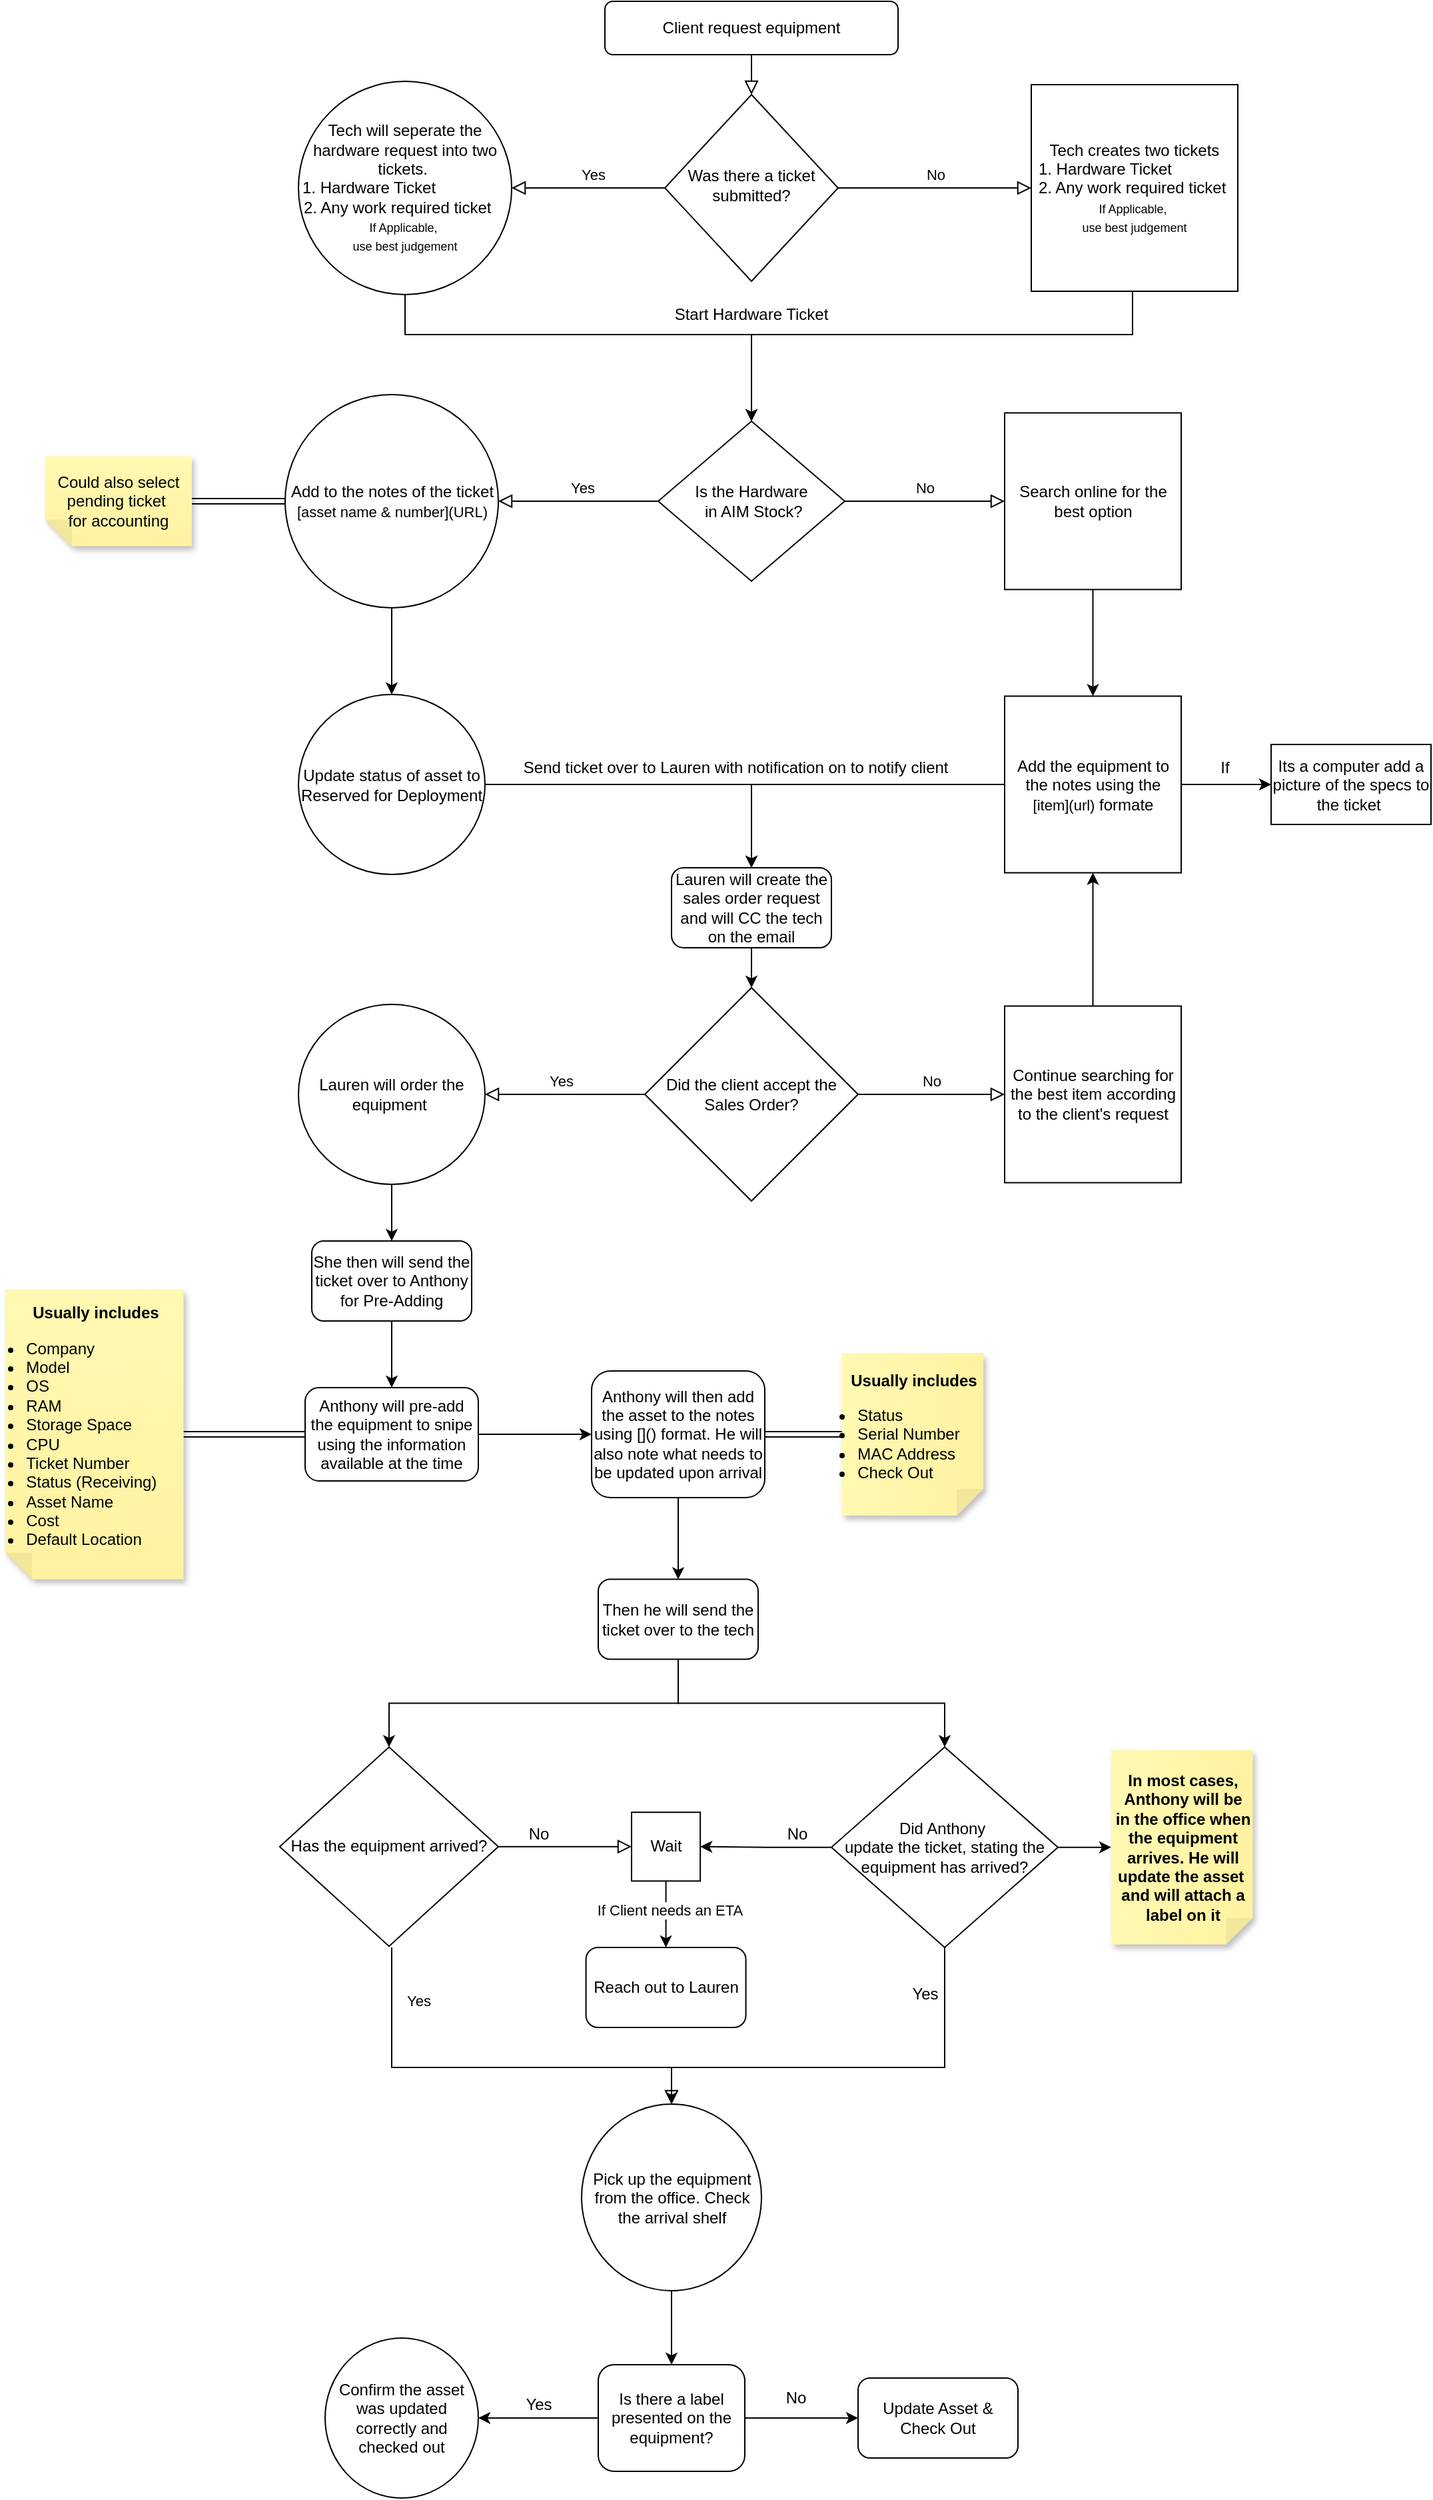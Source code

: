 <mxfile version="24.6.5" type="github">
  <diagram id="C5RBs43oDa-KdzZeNtuy" name="Page-1">
    <mxGraphModel dx="2549" dy="961" grid="1" gridSize="10" guides="1" tooltips="1" connect="1" arrows="1" fold="1" page="1" pageScale="1" pageWidth="827" pageHeight="1169" math="0" shadow="0">
      <root>
        <mxCell id="WIyWlLk6GJQsqaUBKTNV-0" />
        <mxCell id="WIyWlLk6GJQsqaUBKTNV-1" parent="WIyWlLk6GJQsqaUBKTNV-0" />
        <mxCell id="WIyWlLk6GJQsqaUBKTNV-2" value="" style="rounded=0;html=1;jettySize=auto;orthogonalLoop=1;fontSize=11;endArrow=block;endFill=0;endSize=8;strokeWidth=1;shadow=0;labelBackgroundColor=none;edgeStyle=orthogonalEdgeStyle;entryX=0.5;entryY=0;entryDx=0;entryDy=0;" parent="WIyWlLk6GJQsqaUBKTNV-1" source="WIyWlLk6GJQsqaUBKTNV-3" target="WIyWlLk6GJQsqaUBKTNV-6" edge="1">
          <mxGeometry relative="1" as="geometry" />
        </mxCell>
        <mxCell id="WIyWlLk6GJQsqaUBKTNV-3" value="Client request equipment" style="rounded=1;whiteSpace=wrap;html=1;fontSize=12;glass=0;strokeWidth=1;shadow=0;" parent="WIyWlLk6GJQsqaUBKTNV-1" vertex="1">
          <mxGeometry x="270" y="10" width="220" height="40" as="geometry" />
        </mxCell>
        <mxCell id="WIyWlLk6GJQsqaUBKTNV-4" value="Yes" style="rounded=0;html=1;jettySize=auto;orthogonalLoop=1;fontSize=11;endArrow=block;endFill=0;endSize=8;strokeWidth=1;shadow=0;labelBackgroundColor=none;edgeStyle=orthogonalEdgeStyle;entryX=1;entryY=0.5;entryDx=0;entryDy=0;" parent="WIyWlLk6GJQsqaUBKTNV-1" source="WIyWlLk6GJQsqaUBKTNV-6" target="AWEgeMBO9_SoQ7ImMLee-7" edge="1">
          <mxGeometry x="-0.053" y="-10" relative="1" as="geometry">
            <mxPoint as="offset" />
            <mxPoint x="190" y="125" as="targetPoint" />
          </mxGeometry>
        </mxCell>
        <mxCell id="WIyWlLk6GJQsqaUBKTNV-6" value="Was there a ticket submitted?" style="rhombus;whiteSpace=wrap;html=1;shadow=0;fontFamily=Helvetica;fontSize=12;align=center;strokeWidth=1;spacing=6;spacingTop=-4;" parent="WIyWlLk6GJQsqaUBKTNV-1" vertex="1">
          <mxGeometry x="315" y="80" width="130" height="140" as="geometry" />
        </mxCell>
        <mxCell id="AWEgeMBO9_SoQ7ImMLee-3" value="No" style="edgeStyle=orthogonalEdgeStyle;rounded=0;html=1;jettySize=auto;orthogonalLoop=1;fontSize=11;endArrow=block;endFill=0;endSize=8;strokeWidth=1;shadow=0;labelBackgroundColor=none;exitX=1;exitY=0.5;exitDx=0;exitDy=0;entryX=0;entryY=0.5;entryDx=0;entryDy=0;" edge="1" parent="WIyWlLk6GJQsqaUBKTNV-1" source="WIyWlLk6GJQsqaUBKTNV-6" target="AWEgeMBO9_SoQ7ImMLee-10">
          <mxGeometry y="10" relative="1" as="geometry">
            <mxPoint as="offset" />
            <mxPoint x="440" y="140" as="sourcePoint" />
            <mxPoint x="590" y="150" as="targetPoint" />
          </mxGeometry>
        </mxCell>
        <mxCell id="AWEgeMBO9_SoQ7ImMLee-13" style="edgeStyle=orthogonalEdgeStyle;rounded=0;orthogonalLoop=1;jettySize=auto;html=1;exitX=0.5;exitY=1;exitDx=0;exitDy=0;entryX=0.5;entryY=0;entryDx=0;entryDy=0;" edge="1" parent="WIyWlLk6GJQsqaUBKTNV-1" source="AWEgeMBO9_SoQ7ImMLee-7" target="AWEgeMBO9_SoQ7ImMLee-11">
          <mxGeometry relative="1" as="geometry">
            <mxPoint x="380" y="320" as="targetPoint" />
            <mxPoint x="120" y="240" as="sourcePoint" />
            <Array as="points">
              <mxPoint x="120" y="260" />
              <mxPoint x="380" y="260" />
            </Array>
          </mxGeometry>
        </mxCell>
        <mxCell id="AWEgeMBO9_SoQ7ImMLee-7" value="Tech will seperate the hardware request into two tickets.&amp;nbsp;&lt;div&gt;&lt;div style=&quot;text-align: left; margin-top: 0px; margin-right: 0px; margin-left: 2px;&quot;&gt;&lt;span style=&quot;background-color: initial;&quot;&gt;1. Hardware Ticket&lt;/span&gt;&lt;/div&gt;&lt;div&gt;&lt;div style=&quot;text-align: left; margin-left: 3px;&quot;&gt;&lt;span style=&quot;background-color: initial;&quot;&gt;2. Any work required ticket&lt;/span&gt;&lt;/div&gt;&lt;font style=&quot;font-size: 9px;&quot;&gt;If Applicable,&amp;nbsp;&lt;/font&gt;&lt;/div&gt;&lt;div&gt;&lt;font style=&quot;font-size: 9px;&quot;&gt;use best judgement&lt;/font&gt;&lt;br&gt;&lt;/div&gt;&lt;/div&gt;" style="ellipse;whiteSpace=wrap;html=1;aspect=fixed;" vertex="1" parent="WIyWlLk6GJQsqaUBKTNV-1">
          <mxGeometry x="40" y="70" width="160" height="160" as="geometry" />
        </mxCell>
        <mxCell id="AWEgeMBO9_SoQ7ImMLee-12" value="" style="edgeStyle=orthogonalEdgeStyle;rounded=0;orthogonalLoop=1;jettySize=auto;html=1;exitX=0.5;exitY=1;exitDx=0;exitDy=0;" edge="1" parent="WIyWlLk6GJQsqaUBKTNV-1" source="AWEgeMBO9_SoQ7ImMLee-10" target="AWEgeMBO9_SoQ7ImMLee-11">
          <mxGeometry relative="1" as="geometry">
            <Array as="points">
              <mxPoint x="666" y="260" />
              <mxPoint x="380" y="260" />
            </Array>
          </mxGeometry>
        </mxCell>
        <mxCell id="AWEgeMBO9_SoQ7ImMLee-10" value="Tech creates two tickets&lt;br&gt;&lt;div style=&quot;text-align: left;&quot;&gt;&lt;span style=&quot;background-color: initial;&quot;&gt;1. Hardware Ticket&lt;/span&gt;&lt;br&gt;&lt;span style=&quot;background-color: initial;&quot;&gt;2. Any work required ticket&amp;nbsp;&lt;/span&gt;&lt;br&gt;&lt;/div&gt;&lt;div&gt;&lt;div&gt;&lt;font style=&quot;font-size: 9px;&quot;&gt;If Applicable,&amp;nbsp;&lt;/font&gt;&lt;/div&gt;&lt;div&gt;&lt;font style=&quot;font-size: 9px;&quot;&gt;use best judgement&lt;/font&gt;&lt;/div&gt;&lt;/div&gt;" style="whiteSpace=wrap;html=1;aspect=fixed;spacingBottom=0;spacingTop=0;spacing=0;" vertex="1" parent="WIyWlLk6GJQsqaUBKTNV-1">
          <mxGeometry x="590" y="72.5" width="155" height="155" as="geometry" />
        </mxCell>
        <mxCell id="AWEgeMBO9_SoQ7ImMLee-11" value="Is the Hardware&lt;div&gt;&amp;nbsp;in AIM Stock?&lt;/div&gt;" style="rhombus;whiteSpace=wrap;html=1;" vertex="1" parent="WIyWlLk6GJQsqaUBKTNV-1">
          <mxGeometry x="310" y="325" width="140" height="120" as="geometry" />
        </mxCell>
        <mxCell id="AWEgeMBO9_SoQ7ImMLee-15" value="Yes" style="rounded=0;html=1;jettySize=auto;orthogonalLoop=1;fontSize=11;endArrow=block;endFill=0;endSize=8;strokeWidth=1;shadow=0;labelBackgroundColor=none;edgeStyle=orthogonalEdgeStyle;entryX=1;entryY=0.5;entryDx=0;entryDy=0;exitX=0;exitY=0.5;exitDx=0;exitDy=0;" edge="1" parent="WIyWlLk6GJQsqaUBKTNV-1" source="AWEgeMBO9_SoQ7ImMLee-11" target="AWEgeMBO9_SoQ7ImMLee-18">
          <mxGeometry x="-0.053" y="-10" relative="1" as="geometry">
            <mxPoint as="offset" />
            <mxPoint x="300" y="404.58" as="sourcePoint" />
            <mxPoint x="185" y="404.58" as="targetPoint" />
          </mxGeometry>
        </mxCell>
        <mxCell id="AWEgeMBO9_SoQ7ImMLee-17" value="No" style="edgeStyle=orthogonalEdgeStyle;rounded=0;html=1;jettySize=auto;orthogonalLoop=1;fontSize=11;endArrow=block;endFill=0;endSize=8;strokeWidth=1;shadow=0;labelBackgroundColor=none;exitX=1;exitY=0.5;exitDx=0;exitDy=0;entryX=0;entryY=0.5;entryDx=0;entryDy=0;" edge="1" parent="WIyWlLk6GJQsqaUBKTNV-1" source="AWEgeMBO9_SoQ7ImMLee-11" target="AWEgeMBO9_SoQ7ImMLee-19">
          <mxGeometry y="10" relative="1" as="geometry">
            <mxPoint as="offset" />
            <mxPoint x="460" y="404.58" as="sourcePoint" />
            <mxPoint x="615" y="404.58" as="targetPoint" />
          </mxGeometry>
        </mxCell>
        <mxCell id="AWEgeMBO9_SoQ7ImMLee-23" value="" style="edgeStyle=orthogonalEdgeStyle;rounded=0;orthogonalLoop=1;jettySize=auto;html=1;" edge="1" parent="WIyWlLk6GJQsqaUBKTNV-1" source="AWEgeMBO9_SoQ7ImMLee-18" target="AWEgeMBO9_SoQ7ImMLee-22">
          <mxGeometry relative="1" as="geometry" />
        </mxCell>
        <mxCell id="AWEgeMBO9_SoQ7ImMLee-18" value="Add to the notes of the ticket&lt;br&gt;&lt;font style=&quot;font-size: 11px;&quot;&gt;[asset name &amp;amp; number](URL)&lt;/font&gt;" style="ellipse;whiteSpace=wrap;html=1;aspect=fixed;spacingLeft=1;spacingRight=0;" vertex="1" parent="WIyWlLk6GJQsqaUBKTNV-1">
          <mxGeometry x="30" y="305" width="160" height="160" as="geometry" />
        </mxCell>
        <mxCell id="AWEgeMBO9_SoQ7ImMLee-25" value="" style="edgeStyle=orthogonalEdgeStyle;rounded=0;orthogonalLoop=1;jettySize=auto;html=1;" edge="1" parent="WIyWlLk6GJQsqaUBKTNV-1" source="AWEgeMBO9_SoQ7ImMLee-19" target="AWEgeMBO9_SoQ7ImMLee-24">
          <mxGeometry relative="1" as="geometry" />
        </mxCell>
        <mxCell id="AWEgeMBO9_SoQ7ImMLee-19" value="Search online for the best option" style="whiteSpace=wrap;html=1;aspect=fixed;" vertex="1" parent="WIyWlLk6GJQsqaUBKTNV-1">
          <mxGeometry x="570" y="318.75" width="132.5" height="132.5" as="geometry" />
        </mxCell>
        <mxCell id="AWEgeMBO9_SoQ7ImMLee-20" value="Start Hardware Ticket" style="text;strokeColor=none;align=center;fillColor=none;html=1;verticalAlign=middle;whiteSpace=wrap;rounded=0;" vertex="1" parent="WIyWlLk6GJQsqaUBKTNV-1">
          <mxGeometry x="308" y="230" width="144" height="30" as="geometry" />
        </mxCell>
        <mxCell id="AWEgeMBO9_SoQ7ImMLee-40" style="edgeStyle=orthogonalEdgeStyle;rounded=0;orthogonalLoop=1;jettySize=auto;html=1;entryX=0.5;entryY=0;entryDx=0;entryDy=0;" edge="1" parent="WIyWlLk6GJQsqaUBKTNV-1" source="AWEgeMBO9_SoQ7ImMLee-22" target="AWEgeMBO9_SoQ7ImMLee-44">
          <mxGeometry relative="1" as="geometry">
            <mxPoint x="380" y="690" as="targetPoint" />
          </mxGeometry>
        </mxCell>
        <mxCell id="AWEgeMBO9_SoQ7ImMLee-22" value="Update status of asset to&lt;br&gt;Reserved for Deployment" style="ellipse;whiteSpace=wrap;html=1;" vertex="1" parent="WIyWlLk6GJQsqaUBKTNV-1">
          <mxGeometry x="40" y="530" width="140" height="135" as="geometry" />
        </mxCell>
        <mxCell id="AWEgeMBO9_SoQ7ImMLee-30" value="" style="edgeStyle=orthogonalEdgeStyle;rounded=0;orthogonalLoop=1;jettySize=auto;html=1;" edge="1" parent="WIyWlLk6GJQsqaUBKTNV-1" source="AWEgeMBO9_SoQ7ImMLee-24" target="AWEgeMBO9_SoQ7ImMLee-29">
          <mxGeometry relative="1" as="geometry" />
        </mxCell>
        <mxCell id="AWEgeMBO9_SoQ7ImMLee-41" style="edgeStyle=orthogonalEdgeStyle;rounded=0;orthogonalLoop=1;jettySize=auto;html=1;entryX=0.5;entryY=0;entryDx=0;entryDy=0;" edge="1" parent="WIyWlLk6GJQsqaUBKTNV-1" source="AWEgeMBO9_SoQ7ImMLee-24" target="AWEgeMBO9_SoQ7ImMLee-44">
          <mxGeometry relative="1" as="geometry">
            <mxPoint x="380" y="690" as="targetPoint" />
          </mxGeometry>
        </mxCell>
        <mxCell id="AWEgeMBO9_SoQ7ImMLee-24" value="Add the equipment to the notes using the &lt;font style=&quot;font-size: 11px;&quot;&gt;[item](url)&lt;/font&gt; formate" style="whiteSpace=wrap;html=1;aspect=fixed;" vertex="1" parent="WIyWlLk6GJQsqaUBKTNV-1">
          <mxGeometry x="570" y="531.25" width="132.5" height="132.5" as="geometry" />
        </mxCell>
        <mxCell id="AWEgeMBO9_SoQ7ImMLee-29" value="Its a computer add a picture of the specs to the ticket&amp;nbsp;" style="whiteSpace=wrap;html=1;" vertex="1" parent="WIyWlLk6GJQsqaUBKTNV-1">
          <mxGeometry x="770" y="567.5" width="120" height="60" as="geometry" />
        </mxCell>
        <mxCell id="AWEgeMBO9_SoQ7ImMLee-31" value="If" style="text;html=1;align=center;verticalAlign=middle;resizable=0;points=[];autosize=1;strokeColor=none;fillColor=none;" vertex="1" parent="WIyWlLk6GJQsqaUBKTNV-1">
          <mxGeometry x="720" y="570" width="30" height="30" as="geometry" />
        </mxCell>
        <mxCell id="AWEgeMBO9_SoQ7ImMLee-32" value="Could also select pending ticket&amp;nbsp;&lt;div&gt;for accounting&lt;/div&gt;" style="shape=note;whiteSpace=wrap;html=1;backgroundOutline=1;fontColor=#000000;darkOpacity=0.05;fillColor=#FFF9B2;strokeColor=none;fillStyle=solid;direction=west;gradientDirection=north;gradientColor=#FFF2A1;shadow=1;size=20;pointerEvents=1;" vertex="1" parent="WIyWlLk6GJQsqaUBKTNV-1">
          <mxGeometry x="-150" y="351.25" width="110" height="67.5" as="geometry" />
        </mxCell>
        <mxCell id="AWEgeMBO9_SoQ7ImMLee-34" style="edgeStyle=orthogonalEdgeStyle;rounded=0;orthogonalLoop=1;jettySize=auto;html=1;entryX=0;entryY=0.5;entryDx=0;entryDy=0;entryPerimeter=0;shape=link;" edge="1" parent="WIyWlLk6GJQsqaUBKTNV-1" source="AWEgeMBO9_SoQ7ImMLee-18" target="AWEgeMBO9_SoQ7ImMLee-32">
          <mxGeometry relative="1" as="geometry" />
        </mxCell>
        <mxCell id="AWEgeMBO9_SoQ7ImMLee-42" value="Send ticket over to Lauren with notification on to notify client&amp;nbsp;" style="text;strokeColor=none;align=center;fillColor=none;html=1;verticalAlign=middle;whiteSpace=wrap;rounded=0;" vertex="1" parent="WIyWlLk6GJQsqaUBKTNV-1">
          <mxGeometry x="170" y="570" width="400" height="30" as="geometry" />
        </mxCell>
        <mxCell id="AWEgeMBO9_SoQ7ImMLee-48" style="edgeStyle=orthogonalEdgeStyle;rounded=0;orthogonalLoop=1;jettySize=auto;html=1;entryX=0.5;entryY=0;entryDx=0;entryDy=0;" edge="1" parent="WIyWlLk6GJQsqaUBKTNV-1" source="AWEgeMBO9_SoQ7ImMLee-44" target="AWEgeMBO9_SoQ7ImMLee-47">
          <mxGeometry relative="1" as="geometry" />
        </mxCell>
        <mxCell id="AWEgeMBO9_SoQ7ImMLee-44" value="Lauren will create the sales order request and will CC the tech on the email" style="rounded=1;whiteSpace=wrap;html=1;" vertex="1" parent="WIyWlLk6GJQsqaUBKTNV-1">
          <mxGeometry x="320" y="660" width="120" height="60" as="geometry" />
        </mxCell>
        <mxCell id="AWEgeMBO9_SoQ7ImMLee-47" value="Did the client accept the Sales Order?" style="rhombus;whiteSpace=wrap;html=1;" vertex="1" parent="WIyWlLk6GJQsqaUBKTNV-1">
          <mxGeometry x="300" y="750" width="160" height="160" as="geometry" />
        </mxCell>
        <mxCell id="AWEgeMBO9_SoQ7ImMLee-49" value="Yes" style="rounded=0;html=1;jettySize=auto;orthogonalLoop=1;fontSize=11;endArrow=block;endFill=0;endSize=8;strokeWidth=1;shadow=0;labelBackgroundColor=none;edgeStyle=orthogonalEdgeStyle;exitX=0;exitY=0.5;exitDx=0;exitDy=0;entryX=1;entryY=0.5;entryDx=0;entryDy=0;" edge="1" parent="WIyWlLk6GJQsqaUBKTNV-1" source="AWEgeMBO9_SoQ7ImMLee-47" target="AWEgeMBO9_SoQ7ImMLee-51">
          <mxGeometry x="0.057" y="-10" relative="1" as="geometry">
            <mxPoint as="offset" />
            <mxPoint x="280" y="880" as="sourcePoint" />
            <mxPoint x="190" y="880" as="targetPoint" />
            <Array as="points" />
          </mxGeometry>
        </mxCell>
        <mxCell id="AWEgeMBO9_SoQ7ImMLee-50" value="No" style="edgeStyle=orthogonalEdgeStyle;rounded=0;html=1;jettySize=auto;orthogonalLoop=1;fontSize=11;endArrow=block;endFill=0;endSize=8;strokeWidth=1;shadow=0;labelBackgroundColor=none;exitX=1;exitY=0.5;exitDx=0;exitDy=0;entryX=0;entryY=0.5;entryDx=0;entryDy=0;" edge="1" parent="WIyWlLk6GJQsqaUBKTNV-1" source="AWEgeMBO9_SoQ7ImMLee-47" target="AWEgeMBO9_SoQ7ImMLee-52">
          <mxGeometry y="10" relative="1" as="geometry">
            <mxPoint as="offset" />
            <mxPoint x="480" y="880" as="sourcePoint" />
            <mxPoint x="600" y="880" as="targetPoint" />
          </mxGeometry>
        </mxCell>
        <mxCell id="AWEgeMBO9_SoQ7ImMLee-54" style="edgeStyle=orthogonalEdgeStyle;rounded=0;orthogonalLoop=1;jettySize=auto;html=1;entryX=0.5;entryY=0;entryDx=0;entryDy=0;" edge="1" parent="WIyWlLk6GJQsqaUBKTNV-1" source="AWEgeMBO9_SoQ7ImMLee-51" target="AWEgeMBO9_SoQ7ImMLee-53">
          <mxGeometry relative="1" as="geometry" />
        </mxCell>
        <mxCell id="AWEgeMBO9_SoQ7ImMLee-51" value="Lauren will order the equipment&amp;nbsp;" style="ellipse;whiteSpace=wrap;html=1;" vertex="1" parent="WIyWlLk6GJQsqaUBKTNV-1">
          <mxGeometry x="40" y="762.5" width="140" height="135" as="geometry" />
        </mxCell>
        <mxCell id="AWEgeMBO9_SoQ7ImMLee-56" style="edgeStyle=orthogonalEdgeStyle;rounded=0;orthogonalLoop=1;jettySize=auto;html=1;" edge="1" parent="WIyWlLk6GJQsqaUBKTNV-1" source="AWEgeMBO9_SoQ7ImMLee-52" target="AWEgeMBO9_SoQ7ImMLee-24">
          <mxGeometry relative="1" as="geometry" />
        </mxCell>
        <mxCell id="AWEgeMBO9_SoQ7ImMLee-52" value="Continue searching for the best item according to the client&#39;s request" style="whiteSpace=wrap;html=1;aspect=fixed;" vertex="1" parent="WIyWlLk6GJQsqaUBKTNV-1">
          <mxGeometry x="570" y="763.75" width="132.5" height="132.5" as="geometry" />
        </mxCell>
        <mxCell id="AWEgeMBO9_SoQ7ImMLee-58" value="" style="edgeStyle=orthogonalEdgeStyle;rounded=0;orthogonalLoop=1;jettySize=auto;html=1;" edge="1" parent="WIyWlLk6GJQsqaUBKTNV-1" source="AWEgeMBO9_SoQ7ImMLee-53" target="AWEgeMBO9_SoQ7ImMLee-57">
          <mxGeometry relative="1" as="geometry" />
        </mxCell>
        <mxCell id="AWEgeMBO9_SoQ7ImMLee-53" value="She then will send the ticket over to Anthony for Pre-Adding" style="rounded=1;whiteSpace=wrap;html=1;" vertex="1" parent="WIyWlLk6GJQsqaUBKTNV-1">
          <mxGeometry x="50" y="940" width="120" height="60" as="geometry" />
        </mxCell>
        <mxCell id="AWEgeMBO9_SoQ7ImMLee-60" value="" style="edgeStyle=orthogonalEdgeStyle;rounded=0;orthogonalLoop=1;jettySize=auto;html=1;shape=link;" edge="1" parent="WIyWlLk6GJQsqaUBKTNV-1" source="AWEgeMBO9_SoQ7ImMLee-57" target="AWEgeMBO9_SoQ7ImMLee-61">
          <mxGeometry relative="1" as="geometry">
            <mxPoint x="520" y="970" as="targetPoint" />
          </mxGeometry>
        </mxCell>
        <mxCell id="AWEgeMBO9_SoQ7ImMLee-64" value="" style="edgeStyle=orthogonalEdgeStyle;rounded=0;orthogonalLoop=1;jettySize=auto;html=1;" edge="1" parent="WIyWlLk6GJQsqaUBKTNV-1" source="AWEgeMBO9_SoQ7ImMLee-57" target="AWEgeMBO9_SoQ7ImMLee-63">
          <mxGeometry relative="1" as="geometry" />
        </mxCell>
        <mxCell id="AWEgeMBO9_SoQ7ImMLee-57" value="Anthony will pre-add the equipment to snipe using the information available at the time" style="whiteSpace=wrap;html=1;rounded=1;" vertex="1" parent="WIyWlLk6GJQsqaUBKTNV-1">
          <mxGeometry x="45" y="1050" width="130" height="70" as="geometry" />
        </mxCell>
        <mxCell id="AWEgeMBO9_SoQ7ImMLee-61" value="&lt;b&gt;Usually includes&lt;br&gt;&lt;/b&gt;&lt;ul style=&quot;margin-left: -45px; margin-right: -20px;&quot;&gt;&lt;li style=&quot;text-align: left;&quot;&gt;Company&lt;br&gt;&lt;/li&gt;&lt;li style=&quot;text-align: left;&quot;&gt;Model&lt;/li&gt;&lt;li style=&quot;text-align: left;&quot;&gt;OS&lt;/li&gt;&lt;li style=&quot;text-align: left;&quot;&gt;RAM&lt;/li&gt;&lt;li style=&quot;text-align: left;&quot;&gt;Storage Space&lt;br&gt;&lt;/li&gt;&lt;li style=&quot;text-align: left;&quot;&gt;CPU&lt;/li&gt;&lt;li style=&quot;text-align: left;&quot;&gt;Ticket Number&lt;/li&gt;&lt;li style=&quot;text-align: left;&quot;&gt;Status (Receiving)&lt;/li&gt;&lt;li style=&quot;text-align: left;&quot;&gt;Asset Name&lt;/li&gt;&lt;li style=&quot;text-align: left;&quot;&gt;Cost&lt;/li&gt;&lt;li style=&quot;text-align: left;&quot;&gt;Default Location&lt;/li&gt;&lt;/ul&gt;" style="shape=note;whiteSpace=wrap;html=1;backgroundOutline=1;fontColor=#000000;darkOpacity=0.05;fillColor=#FFF9B2;strokeColor=none;fillStyle=solid;direction=west;gradientDirection=north;gradientColor=#FFF2A1;shadow=1;size=20;pointerEvents=1;spacingLeft=2;" vertex="1" parent="WIyWlLk6GJQsqaUBKTNV-1">
          <mxGeometry x="-180" y="976.25" width="133.75" height="217.5" as="geometry" />
        </mxCell>
        <mxCell id="AWEgeMBO9_SoQ7ImMLee-69" value="" style="edgeStyle=orthogonalEdgeStyle;rounded=0;orthogonalLoop=1;jettySize=auto;html=1;" edge="1" parent="WIyWlLk6GJQsqaUBKTNV-1" source="AWEgeMBO9_SoQ7ImMLee-63" target="AWEgeMBO9_SoQ7ImMLee-68">
          <mxGeometry relative="1" as="geometry" />
        </mxCell>
        <mxCell id="AWEgeMBO9_SoQ7ImMLee-63" value="Anthony will then add the asset to the notes using []() format. He will also note what needs to be updated upon arrival" style="whiteSpace=wrap;html=1;rounded=1;" vertex="1" parent="WIyWlLk6GJQsqaUBKTNV-1">
          <mxGeometry x="260" y="1037.5" width="130" height="95" as="geometry" />
        </mxCell>
        <mxCell id="AWEgeMBO9_SoQ7ImMLee-66" value="&lt;b&gt;Usually includes&lt;br&gt;&lt;/b&gt;&lt;ul style=&quot;margin-left: -35px; margin-right: -20px;&quot;&gt;&lt;li style=&quot;text-align: left;&quot;&gt;Status&lt;br&gt;&lt;/li&gt;&lt;li style=&quot;text-align: left;&quot;&gt;Serial Number&lt;/li&gt;&lt;li style=&quot;text-align: left;&quot;&gt;MAC Address&lt;/li&gt;&lt;li style=&quot;text-align: left;&quot;&gt;Check Out&amp;nbsp;&lt;br&gt;&lt;/li&gt;&lt;/ul&gt;" style="shape=note;whiteSpace=wrap;html=1;backgroundOutline=1;fontColor=#000000;darkOpacity=0.05;fillColor=#FFF9B2;strokeColor=none;fillStyle=solid;direction=south;gradientDirection=north;gradientColor=#FFF2A1;shadow=1;size=20;pointerEvents=1;spacingLeft=2;" vertex="1" parent="WIyWlLk6GJQsqaUBKTNV-1">
          <mxGeometry x="447.81" y="1024.07" width="106.25" height="121.87" as="geometry" />
        </mxCell>
        <mxCell id="AWEgeMBO9_SoQ7ImMLee-67" style="edgeStyle=orthogonalEdgeStyle;rounded=0;orthogonalLoop=1;jettySize=auto;html=1;entryX=0.5;entryY=1;entryDx=0;entryDy=0;entryPerimeter=0;shape=link;" edge="1" parent="WIyWlLk6GJQsqaUBKTNV-1" source="AWEgeMBO9_SoQ7ImMLee-63" target="AWEgeMBO9_SoQ7ImMLee-66">
          <mxGeometry relative="1" as="geometry" />
        </mxCell>
        <mxCell id="AWEgeMBO9_SoQ7ImMLee-70" style="edgeStyle=orthogonalEdgeStyle;rounded=0;orthogonalLoop=1;jettySize=auto;html=1;entryX=0;entryY=0.5;entryDx=0;entryDy=0;exitX=0.5;exitY=1;exitDx=0;exitDy=0;" edge="1" parent="WIyWlLk6GJQsqaUBKTNV-1" source="AWEgeMBO9_SoQ7ImMLee-68" target="AWEgeMBO9_SoQ7ImMLee-71">
          <mxGeometry relative="1" as="geometry">
            <mxPoint x="344.07" y="1315" as="targetPoint" />
            <mxPoint x="530.0" y="1010" as="sourcePoint" />
          </mxGeometry>
        </mxCell>
        <mxCell id="AWEgeMBO9_SoQ7ImMLee-77" style="edgeStyle=orthogonalEdgeStyle;rounded=0;orthogonalLoop=1;jettySize=auto;html=1;exitX=0.5;exitY=1;exitDx=0;exitDy=0;entryX=1;entryY=0.5;entryDx=0;entryDy=0;" edge="1" parent="WIyWlLk6GJQsqaUBKTNV-1" source="AWEgeMBO9_SoQ7ImMLee-68" target="AWEgeMBO9_SoQ7ImMLee-78">
          <mxGeometry relative="1" as="geometry">
            <mxPoint x="700" y="1085" as="targetPoint" />
          </mxGeometry>
        </mxCell>
        <mxCell id="AWEgeMBO9_SoQ7ImMLee-68" value="Then he will send the ticket over to the tech" style="whiteSpace=wrap;html=1;rounded=1;" vertex="1" parent="WIyWlLk6GJQsqaUBKTNV-1">
          <mxGeometry x="265" y="1193.75" width="120" height="60" as="geometry" />
        </mxCell>
        <mxCell id="AWEgeMBO9_SoQ7ImMLee-71" value="Has the equipment arrived?" style="rhombus;whiteSpace=wrap;html=1;direction=south;" vertex="1" parent="WIyWlLk6GJQsqaUBKTNV-1">
          <mxGeometry x="25.93" y="1319.68" width="164.07" height="149.38" as="geometry" />
        </mxCell>
        <mxCell id="AWEgeMBO9_SoQ7ImMLee-73" value="Yes" style="rounded=0;html=1;jettySize=auto;orthogonalLoop=1;fontSize=11;endArrow=block;endFill=0;endSize=8;strokeWidth=1;shadow=0;labelBackgroundColor=none;edgeStyle=orthogonalEdgeStyle;entryX=0;entryY=0.5;entryDx=0;entryDy=0;" edge="1" parent="WIyWlLk6GJQsqaUBKTNV-1" target="AWEgeMBO9_SoQ7ImMLee-80">
          <mxGeometry x="-0.756" y="20" relative="1" as="geometry">
            <mxPoint as="offset" />
            <mxPoint x="110" y="1470" as="sourcePoint" />
            <mxPoint x="308.0" y="1658.44" as="targetPoint" />
            <Array as="points">
              <mxPoint x="110" y="1560" />
              <mxPoint x="320" y="1560" />
            </Array>
          </mxGeometry>
        </mxCell>
        <mxCell id="AWEgeMBO9_SoQ7ImMLee-74" value="" style="edgeStyle=orthogonalEdgeStyle;rounded=0;html=1;jettySize=auto;orthogonalLoop=1;fontSize=11;endArrow=block;endFill=0;endSize=8;strokeWidth=1;shadow=0;labelBackgroundColor=none;exitX=0.5;exitY=0;exitDx=0;exitDy=0;entryX=0;entryY=0.5;entryDx=0;entryDy=0;" edge="1" parent="WIyWlLk6GJQsqaUBKTNV-1" source="AWEgeMBO9_SoQ7ImMLee-71" target="AWEgeMBO9_SoQ7ImMLee-76">
          <mxGeometry y="10" relative="1" as="geometry">
            <mxPoint as="offset" />
            <mxPoint x="470" y="1444.58" as="sourcePoint" />
            <mxPoint x="410" y="1450" as="targetPoint" />
          </mxGeometry>
        </mxCell>
        <mxCell id="AWEgeMBO9_SoQ7ImMLee-90" style="edgeStyle=orthogonalEdgeStyle;rounded=0;orthogonalLoop=1;jettySize=auto;html=1;entryX=0.5;entryY=0;entryDx=0;entryDy=0;" edge="1" parent="WIyWlLk6GJQsqaUBKTNV-1" source="AWEgeMBO9_SoQ7ImMLee-76" target="AWEgeMBO9_SoQ7ImMLee-92">
          <mxGeometry relative="1" as="geometry">
            <mxPoint x="316" y="1460" as="targetPoint" />
          </mxGeometry>
        </mxCell>
        <mxCell id="AWEgeMBO9_SoQ7ImMLee-91" value="If Client needs an ETA&amp;nbsp;" style="edgeLabel;html=1;align=center;verticalAlign=middle;resizable=0;points=[];" vertex="1" connectable="0" parent="AWEgeMBO9_SoQ7ImMLee-90">
          <mxGeometry x="-0.138" y="3" relative="1" as="geometry">
            <mxPoint x="1" as="offset" />
          </mxGeometry>
        </mxCell>
        <mxCell id="AWEgeMBO9_SoQ7ImMLee-76" value="Wait" style="whiteSpace=wrap;html=1;aspect=fixed;" vertex="1" parent="WIyWlLk6GJQsqaUBKTNV-1">
          <mxGeometry x="290" y="1368.58" width="51.57" height="51.57" as="geometry" />
        </mxCell>
        <mxCell id="AWEgeMBO9_SoQ7ImMLee-82" style="edgeStyle=orthogonalEdgeStyle;rounded=0;orthogonalLoop=1;jettySize=auto;html=1;entryX=0;entryY=0.5;entryDx=0;entryDy=0;" edge="1" parent="WIyWlLk6GJQsqaUBKTNV-1" source="AWEgeMBO9_SoQ7ImMLee-78" target="AWEgeMBO9_SoQ7ImMLee-80">
          <mxGeometry relative="1" as="geometry">
            <Array as="points">
              <mxPoint x="525" y="1560" />
              <mxPoint x="320" y="1560" />
            </Array>
          </mxGeometry>
        </mxCell>
        <mxCell id="AWEgeMBO9_SoQ7ImMLee-87" style="edgeStyle=orthogonalEdgeStyle;rounded=0;orthogonalLoop=1;jettySize=auto;html=1;entryX=1;entryY=0.5;entryDx=0;entryDy=0;" edge="1" parent="WIyWlLk6GJQsqaUBKTNV-1" source="AWEgeMBO9_SoQ7ImMLee-78" target="AWEgeMBO9_SoQ7ImMLee-76">
          <mxGeometry relative="1" as="geometry">
            <mxPoint x="390" y="1394.375" as="targetPoint" />
          </mxGeometry>
        </mxCell>
        <mxCell id="AWEgeMBO9_SoQ7ImMLee-78" value="Did Anthony&amp;nbsp;&lt;div&gt;update the ticket, stating the equipment has arrived?&lt;/div&gt;" style="rhombus;whiteSpace=wrap;html=1;direction=north;" vertex="1" parent="WIyWlLk6GJQsqaUBKTNV-1">
          <mxGeometry x="440" y="1319.68" width="170.01" height="150.33" as="geometry" />
        </mxCell>
        <mxCell id="AWEgeMBO9_SoQ7ImMLee-97" value="" style="edgeStyle=orthogonalEdgeStyle;rounded=0;orthogonalLoop=1;jettySize=auto;html=1;" edge="1" parent="WIyWlLk6GJQsqaUBKTNV-1" source="AWEgeMBO9_SoQ7ImMLee-80" target="AWEgeMBO9_SoQ7ImMLee-96">
          <mxGeometry relative="1" as="geometry" />
        </mxCell>
        <mxCell id="AWEgeMBO9_SoQ7ImMLee-80" value="Pick up the equipment from the office. Check the arrival shelf" style="ellipse;whiteSpace=wrap;html=1;direction=south;" vertex="1" parent="WIyWlLk6GJQsqaUBKTNV-1">
          <mxGeometry x="252.5" y="1587.5" width="135" height="140" as="geometry" />
        </mxCell>
        <mxCell id="AWEgeMBO9_SoQ7ImMLee-83" value="Yes" style="text;html=1;align=center;verticalAlign=middle;resizable=0;points=[];autosize=1;strokeColor=none;fillColor=none;" vertex="1" parent="WIyWlLk6GJQsqaUBKTNV-1">
          <mxGeometry x="490" y="1490" width="40" height="30" as="geometry" />
        </mxCell>
        <mxCell id="AWEgeMBO9_SoQ7ImMLee-84" value="No" style="text;html=1;align=center;verticalAlign=middle;resizable=0;points=[];autosize=1;strokeColor=none;fillColor=none;" vertex="1" parent="WIyWlLk6GJQsqaUBKTNV-1">
          <mxGeometry x="393.5" y="1370" width="40" height="30" as="geometry" />
        </mxCell>
        <mxCell id="AWEgeMBO9_SoQ7ImMLee-85" value="No" style="text;html=1;align=center;verticalAlign=middle;resizable=0;points=[];autosize=1;strokeColor=none;fillColor=none;" vertex="1" parent="WIyWlLk6GJQsqaUBKTNV-1">
          <mxGeometry x="200" y="1370" width="40" height="30" as="geometry" />
        </mxCell>
        <mxCell id="AWEgeMBO9_SoQ7ImMLee-88" value="&lt;b&gt;In most cases, Anthony will be in the office when the equipment arrives. He will update the asset&amp;nbsp; and will attach a label on it&lt;/b&gt;" style="shape=note;whiteSpace=wrap;html=1;backgroundOutline=1;fontColor=#000000;darkOpacity=0.05;fillColor=#FFF9B2;strokeColor=none;fillStyle=solid;direction=south;gradientDirection=north;gradientColor=#FFF2A1;shadow=1;size=20;pointerEvents=1;spacingLeft=2;" vertex="1" parent="WIyWlLk6GJQsqaUBKTNV-1">
          <mxGeometry x="650" y="1321.96" width="106.25" height="145.78" as="geometry" />
        </mxCell>
        <mxCell id="AWEgeMBO9_SoQ7ImMLee-89" style="edgeStyle=orthogonalEdgeStyle;rounded=0;orthogonalLoop=1;jettySize=auto;html=1;entryX=0.5;entryY=1;entryDx=0;entryDy=0;entryPerimeter=0;" edge="1" parent="WIyWlLk6GJQsqaUBKTNV-1" source="AWEgeMBO9_SoQ7ImMLee-78" target="AWEgeMBO9_SoQ7ImMLee-88">
          <mxGeometry relative="1" as="geometry" />
        </mxCell>
        <mxCell id="AWEgeMBO9_SoQ7ImMLee-92" value="Reach out to Lauren" style="whiteSpace=wrap;html=1;rounded=1;" vertex="1" parent="WIyWlLk6GJQsqaUBKTNV-1">
          <mxGeometry x="255.78" y="1470.01" width="120" height="60" as="geometry" />
        </mxCell>
        <mxCell id="AWEgeMBO9_SoQ7ImMLee-99" value="" style="edgeStyle=orthogonalEdgeStyle;rounded=0;orthogonalLoop=1;jettySize=auto;html=1;" edge="1" parent="WIyWlLk6GJQsqaUBKTNV-1" source="AWEgeMBO9_SoQ7ImMLee-96">
          <mxGeometry relative="1" as="geometry">
            <mxPoint x="460" y="1823" as="targetPoint" />
          </mxGeometry>
        </mxCell>
        <mxCell id="AWEgeMBO9_SoQ7ImMLee-109" value="" style="edgeStyle=orthogonalEdgeStyle;rounded=0;orthogonalLoop=1;jettySize=auto;html=1;" edge="1" parent="WIyWlLk6GJQsqaUBKTNV-1" source="AWEgeMBO9_SoQ7ImMLee-96" target="AWEgeMBO9_SoQ7ImMLee-108">
          <mxGeometry relative="1" as="geometry" />
        </mxCell>
        <mxCell id="AWEgeMBO9_SoQ7ImMLee-96" value="Is there a label presented on the equipment?" style="rounded=1;whiteSpace=wrap;html=1;" vertex="1" parent="WIyWlLk6GJQsqaUBKTNV-1">
          <mxGeometry x="265" y="1783" width="110" height="80" as="geometry" />
        </mxCell>
        <mxCell id="AWEgeMBO9_SoQ7ImMLee-100" value="No" style="text;html=1;align=center;verticalAlign=middle;resizable=0;points=[];autosize=1;strokeColor=none;fillColor=none;" vertex="1" parent="WIyWlLk6GJQsqaUBKTNV-1">
          <mxGeometry x="393" y="1793" width="40" height="30" as="geometry" />
        </mxCell>
        <mxCell id="AWEgeMBO9_SoQ7ImMLee-101" value="Update Asset &amp;amp; Check Out" style="whiteSpace=wrap;html=1;rounded=1;" vertex="1" parent="WIyWlLk6GJQsqaUBKTNV-1">
          <mxGeometry x="460" y="1793" width="120" height="60" as="geometry" />
        </mxCell>
        <mxCell id="AWEgeMBO9_SoQ7ImMLee-108" value="Confirm the asset was updated correctly and checked out" style="ellipse;whiteSpace=wrap;html=1;rounded=1;" vertex="1" parent="WIyWlLk6GJQsqaUBKTNV-1">
          <mxGeometry x="60" y="1763" width="115" height="120" as="geometry" />
        </mxCell>
        <mxCell id="AWEgeMBO9_SoQ7ImMLee-111" value="Yes" style="text;html=1;align=center;verticalAlign=middle;resizable=0;points=[];autosize=1;strokeColor=none;fillColor=none;" vertex="1" parent="WIyWlLk6GJQsqaUBKTNV-1">
          <mxGeometry x="200" y="1798" width="40" height="30" as="geometry" />
        </mxCell>
      </root>
    </mxGraphModel>
  </diagram>
</mxfile>
